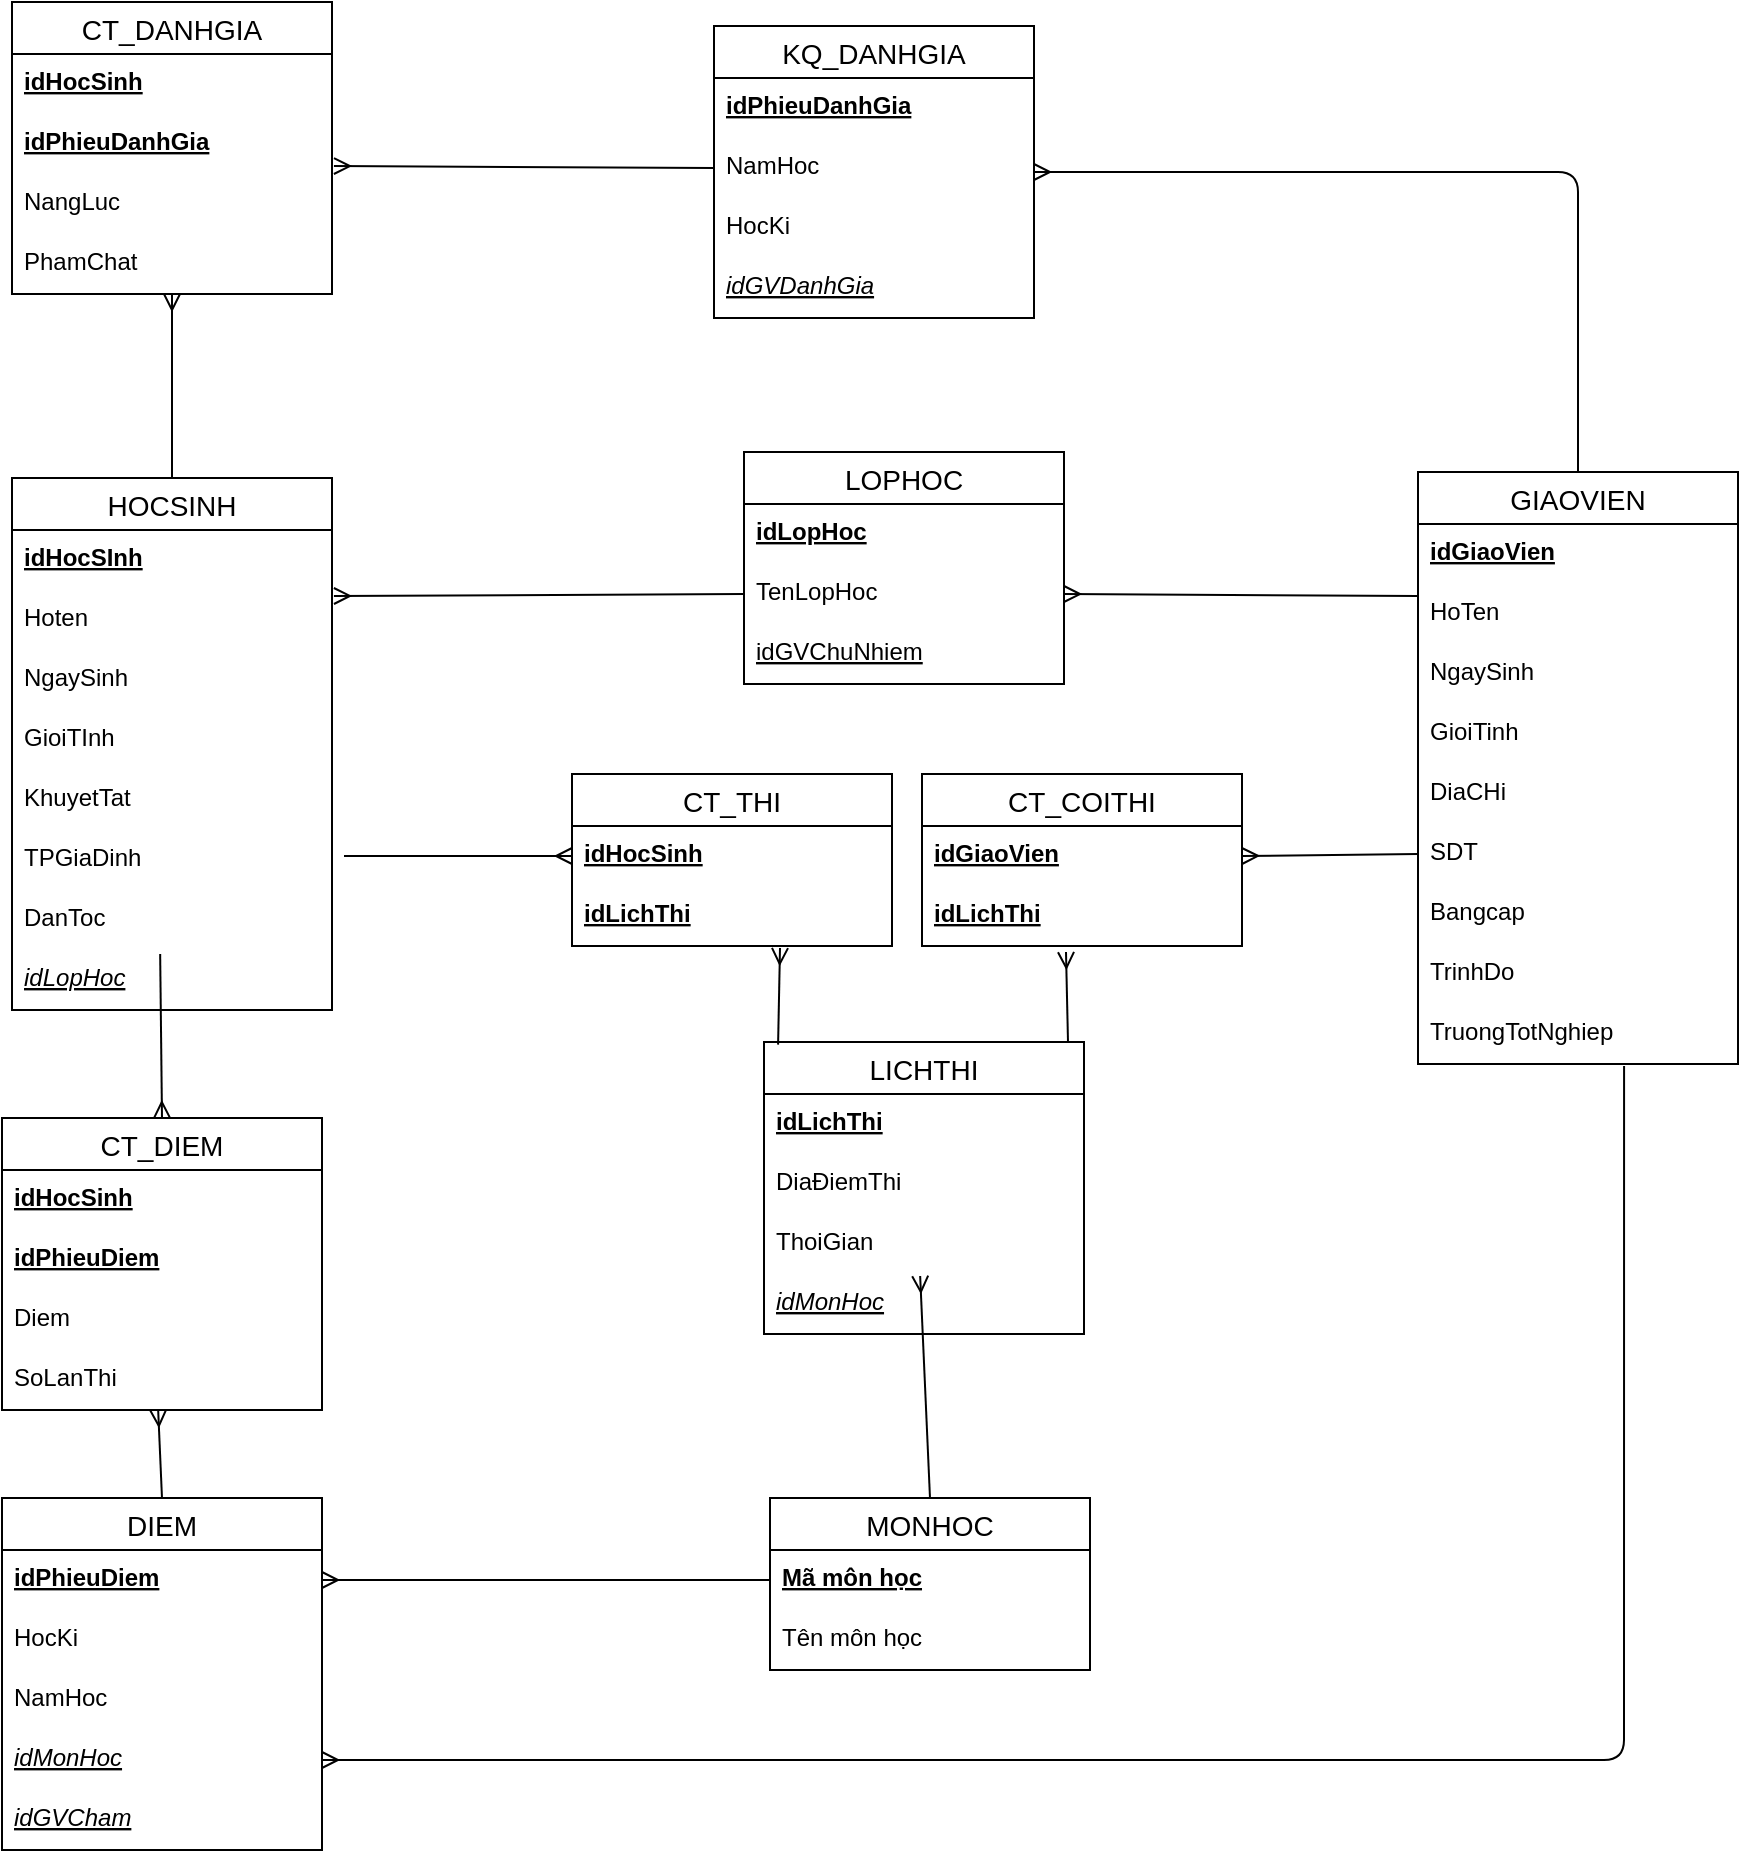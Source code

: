 <mxfile version="14.5.4" type="github">
  <diagram id="Y_9sGmnjUwK3PNuPOUKg" name="Page-1">
    <mxGraphModel dx="1369" dy="776" grid="0" gridSize="10" guides="1" tooltips="1" connect="1" arrows="1" fold="1" page="1" pageScale="1" pageWidth="1100" pageHeight="1700" background="#ffffff" math="0" shadow="0">
      <root>
        <mxCell id="0" />
        <mxCell id="1" parent="0" />
        <mxCell id="aPo73RIebEHa1gepbamj-1" value="HOCSINH" style="swimlane;fontStyle=0;childLayout=stackLayout;horizontal=1;startSize=26;horizontalStack=0;resizeParent=1;resizeParentMax=0;resizeLast=0;collapsible=1;marginBottom=0;align=center;fontSize=14;" vertex="1" parent="1">
          <mxGeometry x="121" y="299" width="160" height="266" as="geometry" />
        </mxCell>
        <mxCell id="aPo73RIebEHa1gepbamj-2" value="idHocSInh" style="text;strokeColor=none;fillColor=none;spacingLeft=4;spacingRight=4;overflow=hidden;rotatable=0;points=[[0,0.5],[1,0.5]];portConstraint=eastwest;fontSize=12;fontStyle=5" vertex="1" parent="aPo73RIebEHa1gepbamj-1">
          <mxGeometry y="26" width="160" height="30" as="geometry" />
        </mxCell>
        <mxCell id="aPo73RIebEHa1gepbamj-3" value="Hoten" style="text;strokeColor=none;fillColor=none;spacingLeft=4;spacingRight=4;overflow=hidden;rotatable=0;points=[[0,0.5],[1,0.5]];portConstraint=eastwest;fontSize=12;" vertex="1" parent="aPo73RIebEHa1gepbamj-1">
          <mxGeometry y="56" width="160" height="30" as="geometry" />
        </mxCell>
        <mxCell id="aPo73RIebEHa1gepbamj-4" value="NgaySinh" style="text;strokeColor=none;fillColor=none;spacingLeft=4;spacingRight=4;overflow=hidden;rotatable=0;points=[[0,0.5],[1,0.5]];portConstraint=eastwest;fontSize=12;" vertex="1" parent="aPo73RIebEHa1gepbamj-1">
          <mxGeometry y="86" width="160" height="30" as="geometry" />
        </mxCell>
        <mxCell id="aPo73RIebEHa1gepbamj-5" value="GioiTInh" style="text;strokeColor=none;fillColor=none;spacingLeft=4;spacingRight=4;overflow=hidden;rotatable=0;points=[[0,0.5],[1,0.5]];portConstraint=eastwest;fontSize=12;" vertex="1" parent="aPo73RIebEHa1gepbamj-1">
          <mxGeometry y="116" width="160" height="30" as="geometry" />
        </mxCell>
        <mxCell id="aPo73RIebEHa1gepbamj-6" value="KhuyetTat" style="text;strokeColor=none;fillColor=none;spacingLeft=4;spacingRight=4;overflow=hidden;rotatable=0;points=[[0,0.5],[1,0.5]];portConstraint=eastwest;fontSize=12;" vertex="1" parent="aPo73RIebEHa1gepbamj-1">
          <mxGeometry y="146" width="160" height="30" as="geometry" />
        </mxCell>
        <mxCell id="aPo73RIebEHa1gepbamj-7" value="TPGiaDinh" style="text;strokeColor=none;fillColor=none;spacingLeft=4;spacingRight=4;overflow=hidden;rotatable=0;points=[[0,0.5],[1,0.5]];portConstraint=eastwest;fontSize=12;" vertex="1" parent="aPo73RIebEHa1gepbamj-1">
          <mxGeometry y="176" width="160" height="30" as="geometry" />
        </mxCell>
        <mxCell id="aPo73RIebEHa1gepbamj-8" value="DanToc" style="text;strokeColor=none;fillColor=none;spacingLeft=4;spacingRight=4;overflow=hidden;rotatable=0;points=[[0,0.5],[1,0.5]];portConstraint=eastwest;fontSize=12;" vertex="1" parent="aPo73RIebEHa1gepbamj-1">
          <mxGeometry y="206" width="160" height="30" as="geometry" />
        </mxCell>
        <mxCell id="aPo73RIebEHa1gepbamj-9" value="idLopHoc" style="text;strokeColor=none;fillColor=none;spacingLeft=4;spacingRight=4;overflow=hidden;rotatable=0;points=[[0,0.5],[1,0.5]];portConstraint=eastwest;fontSize=12;fontStyle=6" vertex="1" parent="aPo73RIebEHa1gepbamj-1">
          <mxGeometry y="236" width="160" height="30" as="geometry" />
        </mxCell>
        <mxCell id="aPo73RIebEHa1gepbamj-10" value="GIAOVIEN" style="swimlane;fontStyle=0;childLayout=stackLayout;horizontal=1;startSize=26;horizontalStack=0;resizeParent=1;resizeParentMax=0;resizeLast=0;collapsible=1;marginBottom=0;align=center;fontSize=14;" vertex="1" parent="1">
          <mxGeometry x="824" y="296" width="160" height="296" as="geometry" />
        </mxCell>
        <mxCell id="aPo73RIebEHa1gepbamj-11" value="idGiaoVien" style="text;strokeColor=none;fillColor=none;spacingLeft=4;spacingRight=4;overflow=hidden;rotatable=0;points=[[0,0.5],[1,0.5]];portConstraint=eastwest;fontSize=12;fontStyle=5" vertex="1" parent="aPo73RIebEHa1gepbamj-10">
          <mxGeometry y="26" width="160" height="30" as="geometry" />
        </mxCell>
        <mxCell id="aPo73RIebEHa1gepbamj-12" value="HoTen" style="text;strokeColor=none;fillColor=none;spacingLeft=4;spacingRight=4;overflow=hidden;rotatable=0;points=[[0,0.5],[1,0.5]];portConstraint=eastwest;fontSize=12;" vertex="1" parent="aPo73RIebEHa1gepbamj-10">
          <mxGeometry y="56" width="160" height="30" as="geometry" />
        </mxCell>
        <mxCell id="aPo73RIebEHa1gepbamj-13" value="NgaySinh" style="text;strokeColor=none;fillColor=none;spacingLeft=4;spacingRight=4;overflow=hidden;rotatable=0;points=[[0,0.5],[1,0.5]];portConstraint=eastwest;fontSize=12;" vertex="1" parent="aPo73RIebEHa1gepbamj-10">
          <mxGeometry y="86" width="160" height="30" as="geometry" />
        </mxCell>
        <mxCell id="aPo73RIebEHa1gepbamj-14" value="GioiTinh" style="text;strokeColor=none;fillColor=none;spacingLeft=4;spacingRight=4;overflow=hidden;rotatable=0;points=[[0,0.5],[1,0.5]];portConstraint=eastwest;fontSize=12;" vertex="1" parent="aPo73RIebEHa1gepbamj-10">
          <mxGeometry y="116" width="160" height="30" as="geometry" />
        </mxCell>
        <mxCell id="aPo73RIebEHa1gepbamj-15" value="DiaCHi" style="text;strokeColor=none;fillColor=none;spacingLeft=4;spacingRight=4;overflow=hidden;rotatable=0;points=[[0,0.5],[1,0.5]];portConstraint=eastwest;fontSize=12;" vertex="1" parent="aPo73RIebEHa1gepbamj-10">
          <mxGeometry y="146" width="160" height="30" as="geometry" />
        </mxCell>
        <mxCell id="aPo73RIebEHa1gepbamj-16" value="SDT" style="text;strokeColor=none;fillColor=none;spacingLeft=4;spacingRight=4;overflow=hidden;rotatable=0;points=[[0,0.5],[1,0.5]];portConstraint=eastwest;fontSize=12;" vertex="1" parent="aPo73RIebEHa1gepbamj-10">
          <mxGeometry y="176" width="160" height="30" as="geometry" />
        </mxCell>
        <mxCell id="aPo73RIebEHa1gepbamj-17" value="Bangcap" style="text;strokeColor=none;fillColor=none;spacingLeft=4;spacingRight=4;overflow=hidden;rotatable=0;points=[[0,0.5],[1,0.5]];portConstraint=eastwest;fontSize=12;" vertex="1" parent="aPo73RIebEHa1gepbamj-10">
          <mxGeometry y="206" width="160" height="30" as="geometry" />
        </mxCell>
        <mxCell id="aPo73RIebEHa1gepbamj-18" value="TrinhDo" style="text;strokeColor=none;fillColor=none;spacingLeft=4;spacingRight=4;overflow=hidden;rotatable=0;points=[[0,0.5],[1,0.5]];portConstraint=eastwest;fontSize=12;" vertex="1" parent="aPo73RIebEHa1gepbamj-10">
          <mxGeometry y="236" width="160" height="30" as="geometry" />
        </mxCell>
        <mxCell id="aPo73RIebEHa1gepbamj-19" value="TruongTotNghiep" style="text;strokeColor=none;fillColor=none;spacingLeft=4;spacingRight=4;overflow=hidden;rotatable=0;points=[[0,0.5],[1,0.5]];portConstraint=eastwest;fontSize=12;" vertex="1" parent="aPo73RIebEHa1gepbamj-10">
          <mxGeometry y="266" width="160" height="30" as="geometry" />
        </mxCell>
        <mxCell id="aPo73RIebEHa1gepbamj-20" value="LOPHOC" style="swimlane;fontStyle=0;childLayout=stackLayout;horizontal=1;startSize=26;horizontalStack=0;resizeParent=1;resizeParentMax=0;resizeLast=0;collapsible=1;marginBottom=0;align=center;fontSize=14;" vertex="1" parent="1">
          <mxGeometry x="487" y="286" width="160" height="116" as="geometry" />
        </mxCell>
        <mxCell id="aPo73RIebEHa1gepbamj-21" value="idLopHoc" style="text;strokeColor=none;fillColor=none;spacingLeft=4;spacingRight=4;overflow=hidden;rotatable=0;points=[[0,0.5],[1,0.5]];portConstraint=eastwest;fontSize=12;fontStyle=5" vertex="1" parent="aPo73RIebEHa1gepbamj-20">
          <mxGeometry y="26" width="160" height="30" as="geometry" />
        </mxCell>
        <mxCell id="aPo73RIebEHa1gepbamj-22" value="TenLopHoc" style="text;strokeColor=none;fillColor=none;spacingLeft=4;spacingRight=4;overflow=hidden;rotatable=0;points=[[0,0.5],[1,0.5]];portConstraint=eastwest;fontSize=12;" vertex="1" parent="aPo73RIebEHa1gepbamj-20">
          <mxGeometry y="56" width="160" height="30" as="geometry" />
        </mxCell>
        <mxCell id="aPo73RIebEHa1gepbamj-23" value="idGVChuNhiem" style="text;strokeColor=none;fillColor=none;spacingLeft=4;spacingRight=4;overflow=hidden;rotatable=0;points=[[0,0.5],[1,0.5]];portConstraint=eastwest;fontSize=12;fontStyle=4" vertex="1" parent="aPo73RIebEHa1gepbamj-20">
          <mxGeometry y="86" width="160" height="30" as="geometry" />
        </mxCell>
        <mxCell id="aPo73RIebEHa1gepbamj-24" value="MONHOC" style="swimlane;fontStyle=0;childLayout=stackLayout;horizontal=1;startSize=26;horizontalStack=0;resizeParent=1;resizeParentMax=0;resizeLast=0;collapsible=1;marginBottom=0;align=center;fontSize=14;" vertex="1" parent="1">
          <mxGeometry x="500" y="809" width="160" height="86" as="geometry" />
        </mxCell>
        <mxCell id="aPo73RIebEHa1gepbamj-25" value="Mã môn học" style="text;strokeColor=none;fillColor=none;spacingLeft=4;spacingRight=4;overflow=hidden;rotatable=0;points=[[0,0.5],[1,0.5]];portConstraint=eastwest;fontSize=12;fontStyle=5" vertex="1" parent="aPo73RIebEHa1gepbamj-24">
          <mxGeometry y="26" width="160" height="30" as="geometry" />
        </mxCell>
        <mxCell id="aPo73RIebEHa1gepbamj-26" value="Tên môn học" style="text;strokeColor=none;fillColor=none;spacingLeft=4;spacingRight=4;overflow=hidden;rotatable=0;points=[[0,0.5],[1,0.5]];portConstraint=eastwest;fontSize=12;" vertex="1" parent="aPo73RIebEHa1gepbamj-24">
          <mxGeometry y="56" width="160" height="30" as="geometry" />
        </mxCell>
        <mxCell id="aPo73RIebEHa1gepbamj-27" value="LICHTHI" style="swimlane;fontStyle=0;childLayout=stackLayout;horizontal=1;startSize=26;horizontalStack=0;resizeParent=1;resizeParentMax=0;resizeLast=0;collapsible=1;marginBottom=0;align=center;fontSize=14;" vertex="1" parent="1">
          <mxGeometry x="497" y="581" width="160" height="146" as="geometry" />
        </mxCell>
        <mxCell id="aPo73RIebEHa1gepbamj-28" value="idLichThi" style="text;strokeColor=none;fillColor=none;spacingLeft=4;spacingRight=4;overflow=hidden;rotatable=0;points=[[0,0.5],[1,0.5]];portConstraint=eastwest;fontSize=12;fontStyle=5" vertex="1" parent="aPo73RIebEHa1gepbamj-27">
          <mxGeometry y="26" width="160" height="30" as="geometry" />
        </mxCell>
        <mxCell id="aPo73RIebEHa1gepbamj-29" value="DiaĐiemThi" style="text;strokeColor=none;fillColor=none;spacingLeft=4;spacingRight=4;overflow=hidden;rotatable=0;points=[[0,0.5],[1,0.5]];portConstraint=eastwest;fontSize=12;" vertex="1" parent="aPo73RIebEHa1gepbamj-27">
          <mxGeometry y="56" width="160" height="30" as="geometry" />
        </mxCell>
        <mxCell id="aPo73RIebEHa1gepbamj-30" value="ThoiGian" style="text;strokeColor=none;fillColor=none;spacingLeft=4;spacingRight=4;overflow=hidden;rotatable=0;points=[[0,0.5],[1,0.5]];portConstraint=eastwest;fontSize=12;" vertex="1" parent="aPo73RIebEHa1gepbamj-27">
          <mxGeometry y="86" width="160" height="30" as="geometry" />
        </mxCell>
        <mxCell id="aPo73RIebEHa1gepbamj-31" value="idMonHoc" style="text;strokeColor=none;fillColor=none;spacingLeft=4;spacingRight=4;overflow=hidden;rotatable=0;points=[[0,0.5],[1,0.5]];portConstraint=eastwest;fontSize=12;fontStyle=6" vertex="1" parent="aPo73RIebEHa1gepbamj-27">
          <mxGeometry y="116" width="160" height="30" as="geometry" />
        </mxCell>
        <mxCell id="aPo73RIebEHa1gepbamj-32" value="CT_COITHI" style="swimlane;fontStyle=0;childLayout=stackLayout;horizontal=1;startSize=26;horizontalStack=0;resizeParent=1;resizeParentMax=0;resizeLast=0;collapsible=1;marginBottom=0;align=center;fontSize=14;" vertex="1" parent="1">
          <mxGeometry x="576" y="447" width="160" height="86" as="geometry" />
        </mxCell>
        <mxCell id="aPo73RIebEHa1gepbamj-33" value="idGiaoVien" style="text;strokeColor=none;fillColor=none;spacingLeft=4;spacingRight=4;overflow=hidden;rotatable=0;points=[[0,0.5],[1,0.5]];portConstraint=eastwest;fontSize=12;fontStyle=5" vertex="1" parent="aPo73RIebEHa1gepbamj-32">
          <mxGeometry y="26" width="160" height="30" as="geometry" />
        </mxCell>
        <mxCell id="aPo73RIebEHa1gepbamj-34" value="idLichThi" style="text;strokeColor=none;fillColor=none;spacingLeft=4;spacingRight=4;overflow=hidden;rotatable=0;points=[[0,0.5],[1,0.5]];portConstraint=eastwest;fontSize=12;fontStyle=5" vertex="1" parent="aPo73RIebEHa1gepbamj-32">
          <mxGeometry y="56" width="160" height="30" as="geometry" />
        </mxCell>
        <mxCell id="aPo73RIebEHa1gepbamj-35" value="CT_THI" style="swimlane;fontStyle=0;childLayout=stackLayout;horizontal=1;startSize=26;horizontalStack=0;resizeParent=1;resizeParentMax=0;resizeLast=0;collapsible=1;marginBottom=0;align=center;fontSize=14;" vertex="1" parent="1">
          <mxGeometry x="401" y="447" width="160" height="86" as="geometry" />
        </mxCell>
        <mxCell id="aPo73RIebEHa1gepbamj-36" value="idHocSinh" style="text;strokeColor=none;fillColor=none;spacingLeft=4;spacingRight=4;overflow=hidden;rotatable=0;points=[[0,0.5],[1,0.5]];portConstraint=eastwest;fontSize=12;fontStyle=5" vertex="1" parent="aPo73RIebEHa1gepbamj-35">
          <mxGeometry y="26" width="160" height="30" as="geometry" />
        </mxCell>
        <mxCell id="aPo73RIebEHa1gepbamj-37" value="idLichThi" style="text;strokeColor=none;fillColor=none;spacingLeft=4;spacingRight=4;overflow=hidden;rotatable=0;points=[[0,0.5],[1,0.5]];portConstraint=eastwest;fontSize=12;fontStyle=5" vertex="1" parent="aPo73RIebEHa1gepbamj-35">
          <mxGeometry y="56" width="160" height="30" as="geometry" />
        </mxCell>
        <mxCell id="aPo73RIebEHa1gepbamj-38" value="DIEM" style="swimlane;fontStyle=0;childLayout=stackLayout;horizontal=1;startSize=26;horizontalStack=0;resizeParent=1;resizeParentMax=0;resizeLast=0;collapsible=1;marginBottom=0;align=center;fontSize=14;" vertex="1" parent="1">
          <mxGeometry x="116" y="809" width="160" height="176" as="geometry" />
        </mxCell>
        <mxCell id="aPo73RIebEHa1gepbamj-39" value="idPhieuDiem" style="text;strokeColor=none;fillColor=none;spacingLeft=4;spacingRight=4;overflow=hidden;rotatable=0;points=[[0,0.5],[1,0.5]];portConstraint=eastwest;fontSize=12;fontStyle=5" vertex="1" parent="aPo73RIebEHa1gepbamj-38">
          <mxGeometry y="26" width="160" height="30" as="geometry" />
        </mxCell>
        <mxCell id="aPo73RIebEHa1gepbamj-40" value="HocKi" style="text;strokeColor=none;fillColor=none;spacingLeft=4;spacingRight=4;overflow=hidden;rotatable=0;points=[[0,0.5],[1,0.5]];portConstraint=eastwest;fontSize=12;" vertex="1" parent="aPo73RIebEHa1gepbamj-38">
          <mxGeometry y="56" width="160" height="30" as="geometry" />
        </mxCell>
        <mxCell id="aPo73RIebEHa1gepbamj-41" value="NamHoc" style="text;strokeColor=none;fillColor=none;spacingLeft=4;spacingRight=4;overflow=hidden;rotatable=0;points=[[0,0.5],[1,0.5]];portConstraint=eastwest;fontSize=12;" vertex="1" parent="aPo73RIebEHa1gepbamj-38">
          <mxGeometry y="86" width="160" height="30" as="geometry" />
        </mxCell>
        <mxCell id="aPo73RIebEHa1gepbamj-42" value="idMonHoc" style="text;strokeColor=none;fillColor=none;spacingLeft=4;spacingRight=4;overflow=hidden;rotatable=0;points=[[0,0.5],[1,0.5]];portConstraint=eastwest;fontSize=12;fontStyle=6" vertex="1" parent="aPo73RIebEHa1gepbamj-38">
          <mxGeometry y="116" width="160" height="30" as="geometry" />
        </mxCell>
        <mxCell id="aPo73RIebEHa1gepbamj-43" value="idGVCham" style="text;strokeColor=none;fillColor=none;spacingLeft=4;spacingRight=4;overflow=hidden;rotatable=0;points=[[0,0.5],[1,0.5]];portConstraint=eastwest;fontSize=12;fontStyle=6" vertex="1" parent="aPo73RIebEHa1gepbamj-38">
          <mxGeometry y="146" width="160" height="30" as="geometry" />
        </mxCell>
        <mxCell id="aPo73RIebEHa1gepbamj-44" value="CT_DIEM" style="swimlane;fontStyle=0;childLayout=stackLayout;horizontal=1;startSize=26;horizontalStack=0;resizeParent=1;resizeParentMax=0;resizeLast=0;collapsible=1;marginBottom=0;align=center;fontSize=14;" vertex="1" parent="1">
          <mxGeometry x="116" y="619" width="160" height="146" as="geometry" />
        </mxCell>
        <mxCell id="aPo73RIebEHa1gepbamj-45" value="idHocSinh" style="text;strokeColor=none;fillColor=none;spacingLeft=4;spacingRight=4;overflow=hidden;rotatable=0;points=[[0,0.5],[1,0.5]];portConstraint=eastwest;fontSize=12;fontStyle=5" vertex="1" parent="aPo73RIebEHa1gepbamj-44">
          <mxGeometry y="26" width="160" height="30" as="geometry" />
        </mxCell>
        <mxCell id="aPo73RIebEHa1gepbamj-46" value="idPhieuDiem" style="text;strokeColor=none;fillColor=none;spacingLeft=4;spacingRight=4;overflow=hidden;rotatable=0;points=[[0,0.5],[1,0.5]];portConstraint=eastwest;fontSize=12;fontStyle=5" vertex="1" parent="aPo73RIebEHa1gepbamj-44">
          <mxGeometry y="56" width="160" height="30" as="geometry" />
        </mxCell>
        <mxCell id="aPo73RIebEHa1gepbamj-47" value="Diem" style="text;strokeColor=none;fillColor=none;spacingLeft=4;spacingRight=4;overflow=hidden;rotatable=0;points=[[0,0.5],[1,0.5]];portConstraint=eastwest;fontSize=12;" vertex="1" parent="aPo73RIebEHa1gepbamj-44">
          <mxGeometry y="86" width="160" height="30" as="geometry" />
        </mxCell>
        <mxCell id="aPo73RIebEHa1gepbamj-48" value="SoLanThi" style="text;strokeColor=none;fillColor=none;spacingLeft=4;spacingRight=4;overflow=hidden;rotatable=0;points=[[0,0.5],[1,0.5]];portConstraint=eastwest;fontSize=12;" vertex="1" parent="aPo73RIebEHa1gepbamj-44">
          <mxGeometry y="116" width="160" height="30" as="geometry" />
        </mxCell>
        <mxCell id="aPo73RIebEHa1gepbamj-49" value="KQ_DANHGIA" style="swimlane;fontStyle=0;childLayout=stackLayout;horizontal=1;startSize=26;horizontalStack=0;resizeParent=1;resizeParentMax=0;resizeLast=0;collapsible=1;marginBottom=0;align=center;fontSize=14;" vertex="1" parent="1">
          <mxGeometry x="472" y="73" width="160" height="146" as="geometry" />
        </mxCell>
        <mxCell id="aPo73RIebEHa1gepbamj-50" value="idPhieuDanhGia" style="text;strokeColor=none;fillColor=none;spacingLeft=4;spacingRight=4;overflow=hidden;rotatable=0;points=[[0,0.5],[1,0.5]];portConstraint=eastwest;fontSize=12;fontStyle=5" vertex="1" parent="aPo73RIebEHa1gepbamj-49">
          <mxGeometry y="26" width="160" height="30" as="geometry" />
        </mxCell>
        <mxCell id="aPo73RIebEHa1gepbamj-51" value="NamHoc" style="text;strokeColor=none;fillColor=none;spacingLeft=4;spacingRight=4;overflow=hidden;rotatable=0;points=[[0,0.5],[1,0.5]];portConstraint=eastwest;fontSize=12;" vertex="1" parent="aPo73RIebEHa1gepbamj-49">
          <mxGeometry y="56" width="160" height="30" as="geometry" />
        </mxCell>
        <mxCell id="aPo73RIebEHa1gepbamj-52" value="HocKi" style="text;strokeColor=none;fillColor=none;spacingLeft=4;spacingRight=4;overflow=hidden;rotatable=0;points=[[0,0.5],[1,0.5]];portConstraint=eastwest;fontSize=12;" vertex="1" parent="aPo73RIebEHa1gepbamj-49">
          <mxGeometry y="86" width="160" height="30" as="geometry" />
        </mxCell>
        <mxCell id="aPo73RIebEHa1gepbamj-53" value="idGVDanhGia" style="text;strokeColor=none;fillColor=none;spacingLeft=4;spacingRight=4;overflow=hidden;rotatable=0;points=[[0,0.5],[1,0.5]];portConstraint=eastwest;fontSize=12;fontStyle=6" vertex="1" parent="aPo73RIebEHa1gepbamj-49">
          <mxGeometry y="116" width="160" height="30" as="geometry" />
        </mxCell>
        <mxCell id="aPo73RIebEHa1gepbamj-54" value="CT_DANHGIA" style="swimlane;fontStyle=0;childLayout=stackLayout;horizontal=1;startSize=26;horizontalStack=0;resizeParent=1;resizeParentMax=0;resizeLast=0;collapsible=1;marginBottom=0;align=center;fontSize=14;" vertex="1" parent="1">
          <mxGeometry x="121" y="61" width="160" height="146" as="geometry" />
        </mxCell>
        <mxCell id="aPo73RIebEHa1gepbamj-55" value="idHocSinh" style="text;strokeColor=none;fillColor=none;spacingLeft=4;spacingRight=4;overflow=hidden;rotatable=0;points=[[0,0.5],[1,0.5]];portConstraint=eastwest;fontSize=12;fontStyle=5" vertex="1" parent="aPo73RIebEHa1gepbamj-54">
          <mxGeometry y="26" width="160" height="30" as="geometry" />
        </mxCell>
        <mxCell id="aPo73RIebEHa1gepbamj-56" value="idPhieuDanhGia" style="text;strokeColor=none;fillColor=none;spacingLeft=4;spacingRight=4;overflow=hidden;rotatable=0;points=[[0,0.5],[1,0.5]];portConstraint=eastwest;fontSize=12;fontStyle=5" vertex="1" parent="aPo73RIebEHa1gepbamj-54">
          <mxGeometry y="56" width="160" height="30" as="geometry" />
        </mxCell>
        <mxCell id="aPo73RIebEHa1gepbamj-57" value="NangLuc" style="text;strokeColor=none;fillColor=none;spacingLeft=4;spacingRight=4;overflow=hidden;rotatable=0;points=[[0,0.5],[1,0.5]];portConstraint=eastwest;fontSize=12;" vertex="1" parent="aPo73RIebEHa1gepbamj-54">
          <mxGeometry y="86" width="160" height="30" as="geometry" />
        </mxCell>
        <mxCell id="aPo73RIebEHa1gepbamj-58" value="PhamChat" style="text;strokeColor=none;fillColor=none;spacingLeft=4;spacingRight=4;overflow=hidden;rotatable=0;points=[[0,0.5],[1,0.5]];portConstraint=eastwest;fontSize=12;" vertex="1" parent="aPo73RIebEHa1gepbamj-54">
          <mxGeometry y="116" width="160" height="30" as="geometry" />
        </mxCell>
        <mxCell id="aPo73RIebEHa1gepbamj-59" value="" style="fontSize=12;html=1;endArrow=ERmany;exitX=0.5;exitY=0;exitDx=0;exitDy=0;entryX=1;entryY=0.5;entryDx=0;entryDy=0;" edge="1" parent="1" source="aPo73RIebEHa1gepbamj-10" target="aPo73RIebEHa1gepbamj-49">
          <mxGeometry width="100" height="100" relative="1" as="geometry">
            <mxPoint x="972" y="273" as="sourcePoint" />
            <mxPoint x="734.04" y="155" as="targetPoint" />
            <Array as="points">
              <mxPoint x="904" y="146" />
            </Array>
          </mxGeometry>
        </mxCell>
        <mxCell id="aPo73RIebEHa1gepbamj-60" value="" style="fontSize=12;html=1;endArrow=ERmany;exitX=0;exitY=0.5;exitDx=0;exitDy=0;entryX=1.006;entryY=-0.133;entryDx=0;entryDy=0;entryPerimeter=0;" edge="1" parent="1" source="aPo73RIebEHa1gepbamj-51" target="aPo73RIebEHa1gepbamj-57">
          <mxGeometry width="100" height="100" relative="1" as="geometry">
            <mxPoint x="508" y="693" as="sourcePoint" />
            <mxPoint x="270.04" y="575" as="targetPoint" />
            <Array as="points" />
          </mxGeometry>
        </mxCell>
        <mxCell id="aPo73RIebEHa1gepbamj-61" value="" style="fontSize=12;html=1;endArrow=ERmany;exitX=0.5;exitY=0;exitDx=0;exitDy=0;entryX=0.5;entryY=1;entryDx=0;entryDy=0;" edge="1" parent="1" source="aPo73RIebEHa1gepbamj-1" target="aPo73RIebEHa1gepbamj-54">
          <mxGeometry width="100" height="100" relative="1" as="geometry">
            <mxPoint x="482" y="154" as="sourcePoint" />
            <mxPoint x="284.96" y="155.01" as="targetPoint" />
            <Array as="points" />
          </mxGeometry>
        </mxCell>
        <mxCell id="aPo73RIebEHa1gepbamj-62" value="" style="fontSize=12;html=1;endArrow=ERmany;exitX=0.463;exitY=1.067;exitDx=0;exitDy=0;entryX=0.5;entryY=0;entryDx=0;entryDy=0;exitPerimeter=0;" edge="1" parent="1" source="aPo73RIebEHa1gepbamj-8" target="aPo73RIebEHa1gepbamj-44">
          <mxGeometry width="100" height="100" relative="1" as="geometry">
            <mxPoint x="482" y="154" as="sourcePoint" />
            <mxPoint x="291.96" y="153.01" as="targetPoint" />
            <Array as="points" />
          </mxGeometry>
        </mxCell>
        <mxCell id="aPo73RIebEHa1gepbamj-63" value="" style="fontSize=12;html=1;endArrow=ERmany;exitX=0.5;exitY=0;exitDx=0;exitDy=0;entryX=0.488;entryY=1;entryDx=0;entryDy=0;entryPerimeter=0;" edge="1" parent="1" source="aPo73RIebEHa1gepbamj-38" target="aPo73RIebEHa1gepbamj-48">
          <mxGeometry width="100" height="100" relative="1" as="geometry">
            <mxPoint x="203.96" y="578" as="sourcePoint" />
            <mxPoint x="184" y="625" as="targetPoint" />
            <Array as="points" />
          </mxGeometry>
        </mxCell>
        <mxCell id="aPo73RIebEHa1gepbamj-64" value="" style="fontSize=12;html=1;endArrow=ERmany;exitX=0.644;exitY=1.033;exitDx=0;exitDy=0;entryX=1;entryY=0.5;entryDx=0;entryDy=0;exitPerimeter=0;" edge="1" parent="1" source="aPo73RIebEHa1gepbamj-19" target="aPo73RIebEHa1gepbamj-42">
          <mxGeometry width="100" height="100" relative="1" as="geometry">
            <mxPoint x="206" y="819" as="sourcePoint" />
            <mxPoint x="204.08" y="775" as="targetPoint" />
            <Array as="points">
              <mxPoint x="927" y="940" />
            </Array>
          </mxGeometry>
        </mxCell>
        <mxCell id="aPo73RIebEHa1gepbamj-65" value="" style="fontSize=12;html=1;endArrow=ERmany;exitX=0;exitY=0.5;exitDx=0;exitDy=0;entryX=1;entryY=0.5;entryDx=0;entryDy=0;" edge="1" parent="1" source="aPo73RIebEHa1gepbamj-25" target="aPo73RIebEHa1gepbamj-39">
          <mxGeometry width="100" height="100" relative="1" as="geometry">
            <mxPoint x="206" y="819" as="sourcePoint" />
            <mxPoint x="204.08" y="775" as="targetPoint" />
            <Array as="points" />
          </mxGeometry>
        </mxCell>
        <mxCell id="aPo73RIebEHa1gepbamj-66" value="" style="fontSize=12;html=1;endArrow=ERmany;exitX=0.5;exitY=0;exitDx=0;exitDy=0;entryX=0.488;entryY=1.033;entryDx=0;entryDy=0;entryPerimeter=0;" edge="1" parent="1" source="aPo73RIebEHa1gepbamj-24" target="aPo73RIebEHa1gepbamj-30">
          <mxGeometry width="100" height="100" relative="1" as="geometry">
            <mxPoint x="505" y="980" as="sourcePoint" />
            <mxPoint x="286" y="980" as="targetPoint" />
            <Array as="points" />
          </mxGeometry>
        </mxCell>
        <mxCell id="aPo73RIebEHa1gepbamj-67" value="" style="fontSize=12;html=1;endArrow=ERmany;exitX=0;exitY=0.2;exitDx=0;exitDy=0;entryX=1;entryY=0.5;entryDx=0;entryDy=0;exitPerimeter=0;" edge="1" parent="1" source="aPo73RIebEHa1gepbamj-12" target="aPo73RIebEHa1gepbamj-22">
          <mxGeometry width="100" height="100" relative="1" as="geometry">
            <mxPoint x="205.08" y="577.01" as="sourcePoint" />
            <mxPoint x="206" y="629" as="targetPoint" />
            <Array as="points" />
          </mxGeometry>
        </mxCell>
        <mxCell id="aPo73RIebEHa1gepbamj-68" value="" style="fontSize=12;html=1;endArrow=ERmany;exitX=0;exitY=0.5;exitDx=0;exitDy=0;entryX=1.006;entryY=0.1;entryDx=0;entryDy=0;entryPerimeter=0;" edge="1" parent="1" source="aPo73RIebEHa1gepbamj-22" target="aPo73RIebEHa1gepbamj-3">
          <mxGeometry width="100" height="100" relative="1" as="geometry">
            <mxPoint x="834" y="368" as="sourcePoint" />
            <mxPoint x="654" y="366" as="targetPoint" />
            <Array as="points" />
          </mxGeometry>
        </mxCell>
        <mxCell id="aPo73RIebEHa1gepbamj-69" value="" style="fontSize=12;html=1;endArrow=ERmany;entryX=0;entryY=0.5;entryDx=0;entryDy=0;" edge="1" parent="1" target="aPo73RIebEHa1gepbamj-36">
          <mxGeometry width="100" height="100" relative="1" as="geometry">
            <mxPoint x="287" y="488" as="sourcePoint" />
            <mxPoint x="291.96" y="368" as="targetPoint" />
            <Array as="points" />
          </mxGeometry>
        </mxCell>
        <mxCell id="aPo73RIebEHa1gepbamj-70" value="" style="fontSize=12;html=1;endArrow=ERmany;exitX=0.044;exitY=0.009;exitDx=0;exitDy=0;entryX=0.65;entryY=1.033;entryDx=0;entryDy=0;entryPerimeter=0;exitPerimeter=0;" edge="1" parent="1" source="aPo73RIebEHa1gepbamj-27" target="aPo73RIebEHa1gepbamj-37">
          <mxGeometry width="100" height="100" relative="1" as="geometry">
            <mxPoint x="507" y="377" as="sourcePoint" />
            <mxPoint x="301.96" y="378" as="targetPoint" />
            <Array as="points" />
          </mxGeometry>
        </mxCell>
        <mxCell id="aPo73RIebEHa1gepbamj-71" value="" style="fontSize=12;html=1;endArrow=ERmany;exitX=0.95;exitY=0;exitDx=0;exitDy=0;entryX=0.45;entryY=1.1;entryDx=0;entryDy=0;entryPerimeter=0;exitPerimeter=0;" edge="1" parent="1" source="aPo73RIebEHa1gepbamj-27" target="aPo73RIebEHa1gepbamj-34">
          <mxGeometry width="100" height="100" relative="1" as="geometry">
            <mxPoint x="517" y="387" as="sourcePoint" />
            <mxPoint x="311.96" y="388" as="targetPoint" />
            <Array as="points" />
          </mxGeometry>
        </mxCell>
        <mxCell id="aPo73RIebEHa1gepbamj-72" value="" style="fontSize=12;html=1;endArrow=ERmany;exitX=0;exitY=0.5;exitDx=0;exitDy=0;entryX=1;entryY=0.5;entryDx=0;entryDy=0;" edge="1" parent="1" source="aPo73RIebEHa1gepbamj-16" target="aPo73RIebEHa1gepbamj-33">
          <mxGeometry width="100" height="100" relative="1" as="geometry">
            <mxPoint x="527" y="397" as="sourcePoint" />
            <mxPoint x="321.96" y="398" as="targetPoint" />
            <Array as="points" />
          </mxGeometry>
        </mxCell>
      </root>
    </mxGraphModel>
  </diagram>
</mxfile>
